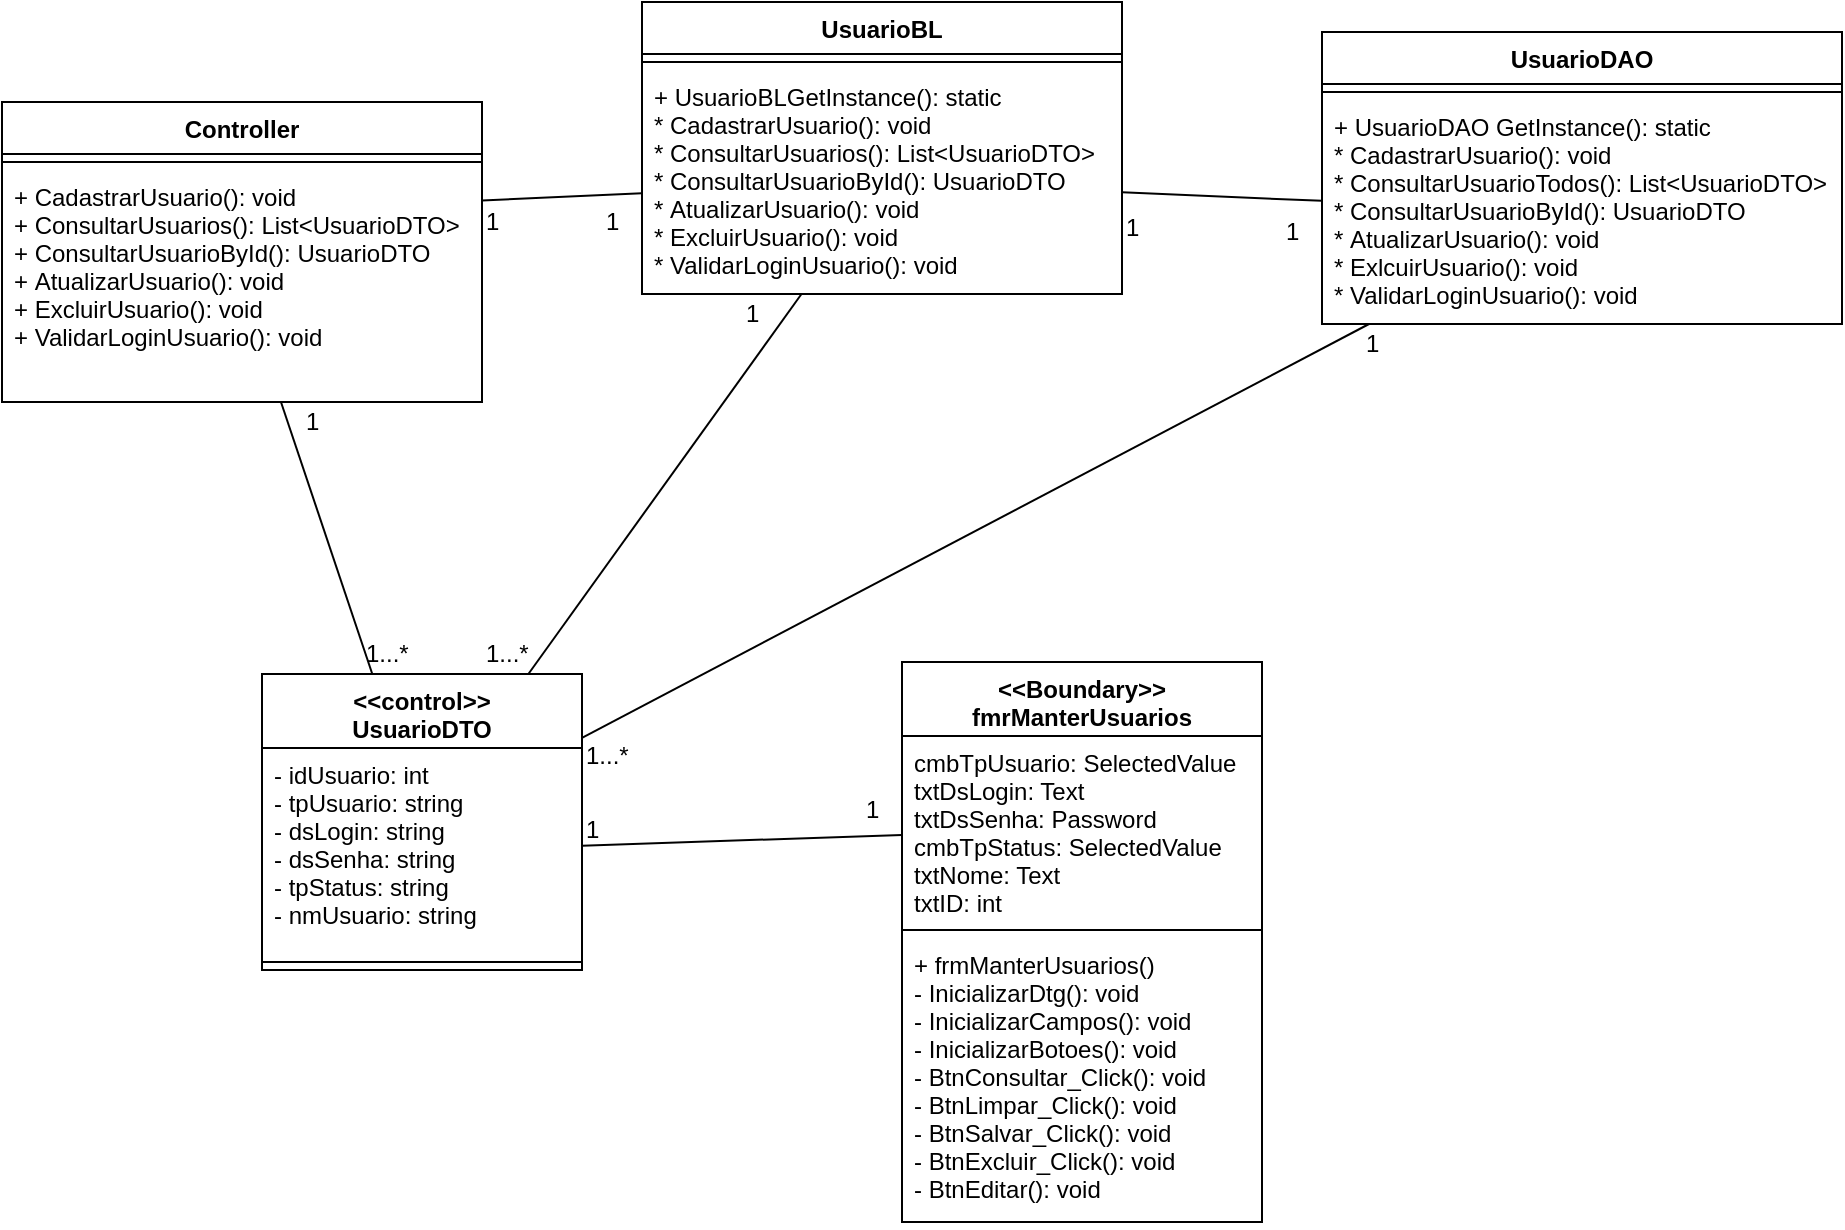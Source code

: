 <mxfile version="11.3.0" type="device" pages="1"><diagram id="AASJseJ5BkPF5lhtciRv" name="Page-1"><mxGraphModel dx="1919" dy="1663" grid="1" gridSize="10" guides="1" tooltips="1" connect="1" arrows="1" fold="1" page="1" pageScale="1" pageWidth="827" pageHeight="1169" math="0" shadow="0"><root><mxCell id="0"/><mxCell id="1" parent="0"/><mxCell id="j1PLxLBITHVdIoppubi7-3" value="&lt;&lt;Boundary&gt;&gt;&#10;fmrManterUsuarios" style="swimlane;fontStyle=1;align=center;verticalAlign=top;childLayout=stackLayout;horizontal=1;startSize=37;horizontalStack=0;resizeParent=1;resizeParentMax=0;resizeLast=0;collapsible=1;marginBottom=0;" parent="1" vertex="1"><mxGeometry x="370" y="210" width="180" height="280" as="geometry"/></mxCell><mxCell id="j1PLxLBITHVdIoppubi7-4" value="cmbTpUsuario: SelectedValue&#10;txtDsLogin: Text&#10;txtDsSenha: Password &#10;cmbTpStatus: SelectedValue&#10;txtNome: Text &#10;txtID: int" style="text;strokeColor=none;fillColor=none;align=left;verticalAlign=top;spacingLeft=4;spacingRight=4;overflow=hidden;rotatable=0;points=[[0,0.5],[1,0.5]];portConstraint=eastwest;" parent="j1PLxLBITHVdIoppubi7-3" vertex="1"><mxGeometry y="37" width="180" height="93" as="geometry"/></mxCell><mxCell id="j1PLxLBITHVdIoppubi7-5" value="" style="line;strokeWidth=1;fillColor=none;align=left;verticalAlign=middle;spacingTop=-1;spacingLeft=3;spacingRight=3;rotatable=0;labelPosition=right;points=[];portConstraint=eastwest;" parent="j1PLxLBITHVdIoppubi7-3" vertex="1"><mxGeometry y="130" width="180" height="8" as="geometry"/></mxCell><mxCell id="j1PLxLBITHVdIoppubi7-6" value="+ frmManterUsuarios()&#10;- InicializarDtg(): void&#10;- InicializarCampos(): void&#10;- InicializarBotoes(): void&#10;- BtnConsultar_Click(): void&#10;- BtnLimpar_Click(): void&#10;- BtnSalvar_Click(): void&#10;- BtnExcluir_Click(): void&#10;- BtnEditar(): void" style="text;strokeColor=none;fillColor=none;align=left;verticalAlign=top;spacingLeft=4;spacingRight=4;overflow=hidden;rotatable=0;points=[[0,0.5],[1,0.5]];portConstraint=eastwest;" parent="j1PLxLBITHVdIoppubi7-3" vertex="1"><mxGeometry y="138" width="180" height="142" as="geometry"/></mxCell><mxCell id="j1PLxLBITHVdIoppubi7-8" value="&lt;&lt;control&gt;&gt;&#10;UsuarioDTO" style="swimlane;fontStyle=1;align=center;verticalAlign=top;childLayout=stackLayout;horizontal=1;startSize=37;horizontalStack=0;resizeParent=1;resizeParentMax=0;resizeLast=0;collapsible=1;marginBottom=0;" parent="1" vertex="1"><mxGeometry x="50" y="216" width="160" height="148" as="geometry"/></mxCell><mxCell id="j1PLxLBITHVdIoppubi7-9" value="- idUsuario: int&#10;- tpUsuario: string&#10;- dsLogin: string&#10;- dsSenha: string&#10;- tpStatus: string&#10;- nmUsuario: string" style="text;strokeColor=none;fillColor=none;align=left;verticalAlign=top;spacingLeft=4;spacingRight=4;overflow=hidden;rotatable=0;points=[[0,0.5],[1,0.5]];portConstraint=eastwest;" parent="j1PLxLBITHVdIoppubi7-8" vertex="1"><mxGeometry y="37" width="160" height="103" as="geometry"/></mxCell><mxCell id="j1PLxLBITHVdIoppubi7-10" value="" style="line;strokeWidth=1;fillColor=none;align=left;verticalAlign=middle;spacingTop=-1;spacingLeft=3;spacingRight=3;rotatable=0;labelPosition=right;points=[];portConstraint=eastwest;" parent="j1PLxLBITHVdIoppubi7-8" vertex="1"><mxGeometry y="140" width="160" height="8" as="geometry"/></mxCell><mxCell id="j1PLxLBITHVdIoppubi7-12" value="Controller" style="swimlane;fontStyle=1;align=center;verticalAlign=top;childLayout=stackLayout;horizontal=1;startSize=26;horizontalStack=0;resizeParent=1;resizeParentMax=0;resizeLast=0;collapsible=1;marginBottom=0;" parent="1" vertex="1"><mxGeometry x="-80" y="-70" width="240" height="150" as="geometry"/></mxCell><mxCell id="j1PLxLBITHVdIoppubi7-14" value="" style="line;strokeWidth=1;fillColor=none;align=left;verticalAlign=middle;spacingTop=-1;spacingLeft=3;spacingRight=3;rotatable=0;labelPosition=right;points=[];portConstraint=eastwest;" parent="j1PLxLBITHVdIoppubi7-12" vertex="1"><mxGeometry y="26" width="240" height="8" as="geometry"/></mxCell><mxCell id="j1PLxLBITHVdIoppubi7-15" value="+ CadastrarUsuario(): void&#10;+ ConsultarUsuarios(): List&lt;UsuarioDTO&gt;&#10;+ ConsultarUsuarioById(): UsuarioDTO&#10;+ AtualizarUsuario(): void&#10;+ ExcluirUsuario(): void&#10;+ ValidarLoginUsuario(): void" style="text;strokeColor=none;fillColor=none;align=left;verticalAlign=top;spacingLeft=4;spacingRight=4;overflow=hidden;rotatable=0;points=[[0,0.5],[1,0.5]];portConstraint=eastwest;" parent="j1PLxLBITHVdIoppubi7-12" vertex="1"><mxGeometry y="34" width="240" height="116" as="geometry"/></mxCell><mxCell id="JR7KG_EqEsOxKLksxQKt-1" value="UsuarioBL" style="swimlane;fontStyle=1;align=center;verticalAlign=top;childLayout=stackLayout;horizontal=1;startSize=26;horizontalStack=0;resizeParent=1;resizeParentMax=0;resizeLast=0;collapsible=1;marginBottom=0;" parent="1" vertex="1"><mxGeometry x="240" y="-120" width="240" height="146" as="geometry"/></mxCell><mxCell id="JR7KG_EqEsOxKLksxQKt-3" value="" style="line;strokeWidth=1;fillColor=none;align=left;verticalAlign=middle;spacingTop=-1;spacingLeft=3;spacingRight=3;rotatable=0;labelPosition=right;points=[];portConstraint=eastwest;" parent="JR7KG_EqEsOxKLksxQKt-1" vertex="1"><mxGeometry y="26" width="240" height="8" as="geometry"/></mxCell><mxCell id="JR7KG_EqEsOxKLksxQKt-4" value="+ UsuarioBLGetInstance(): static&#10;* CadastrarUsuario(): void&#10;* ConsultarUsuarios(): List&lt;UsuarioDTO&gt;&#10;* ConsultarUsuarioById(): UsuarioDTO&#10;* AtualizarUsuario(): void&#10;* ExcluirUsuario(): void&#10;* ValidarLoginUsuario(): void&#10;" style="text;strokeColor=none;fillColor=none;align=left;verticalAlign=top;spacingLeft=4;spacingRight=4;overflow=hidden;rotatable=0;points=[[0,0.5],[1,0.5]];portConstraint=eastwest;" parent="JR7KG_EqEsOxKLksxQKt-1" vertex="1"><mxGeometry y="34" width="240" height="112" as="geometry"/></mxCell><mxCell id="JR7KG_EqEsOxKLksxQKt-7" value="UsuarioDAO" style="swimlane;fontStyle=1;align=center;verticalAlign=top;childLayout=stackLayout;horizontal=1;startSize=26;horizontalStack=0;resizeParent=1;resizeParentMax=0;resizeLast=0;collapsible=1;marginBottom=0;" parent="1" vertex="1"><mxGeometry x="580" y="-105" width="260" height="146" as="geometry"/></mxCell><mxCell id="JR7KG_EqEsOxKLksxQKt-9" value="" style="line;strokeWidth=1;fillColor=none;align=left;verticalAlign=middle;spacingTop=-1;spacingLeft=3;spacingRight=3;rotatable=0;labelPosition=right;points=[];portConstraint=eastwest;" parent="JR7KG_EqEsOxKLksxQKt-7" vertex="1"><mxGeometry y="26" width="260" height="8" as="geometry"/></mxCell><mxCell id="JR7KG_EqEsOxKLksxQKt-10" value="+ UsuarioDAO GetInstance(): static&#10;* CadastrarUsuario(): void&#10;* ConsultarUsuarioTodos(): List&lt;UsuarioDTO&gt;&#10;* ConsultarUsuarioById(): UsuarioDTO&#10;* AtualizarUsuario(): void&#10;* ExlcuirUsuario(): void&#10;* ValidarLoginUsuario(): void" style="text;strokeColor=none;fillColor=none;align=left;verticalAlign=top;spacingLeft=4;spacingRight=4;overflow=hidden;rotatable=0;points=[[0,0.5],[1,0.5]];portConstraint=eastwest;" parent="JR7KG_EqEsOxKLksxQKt-7" vertex="1"><mxGeometry y="34" width="260" height="112" as="geometry"/></mxCell><mxCell id="2piTSe34EKCKffggQVRJ-1" value="" style="endArrow=none;html=1;" parent="1" source="j1PLxLBITHVdIoppubi7-9" target="j1PLxLBITHVdIoppubi7-4" edge="1"><mxGeometry width="50" height="50" relative="1" as="geometry"><mxPoint x="10" y="450" as="sourcePoint"/><mxPoint x="90" y="440" as="targetPoint"/></mxGeometry></mxCell><mxCell id="2piTSe34EKCKffggQVRJ-2" value="" style="endArrow=none;html=1;" parent="1" source="j1PLxLBITHVdIoppubi7-8" target="j1PLxLBITHVdIoppubi7-15" edge="1"><mxGeometry width="50" height="50" relative="1" as="geometry"><mxPoint x="100" y="195.333" as="sourcePoint"/><mxPoint x="260" y="190" as="targetPoint"/></mxGeometry></mxCell><mxCell id="2piTSe34EKCKffggQVRJ-3" value="" style="endArrow=none;html=1;" parent="1" source="j1PLxLBITHVdIoppubi7-8" target="JR7KG_EqEsOxKLksxQKt-4" edge="1"><mxGeometry width="50" height="50" relative="1" as="geometry"><mxPoint x="189.908" y="231" as="sourcePoint"/><mxPoint x="160.023" y="75" as="targetPoint"/></mxGeometry></mxCell><mxCell id="2piTSe34EKCKffggQVRJ-4" value="" style="endArrow=none;html=1;" parent="1" source="j1PLxLBITHVdIoppubi7-8" target="JR7KG_EqEsOxKLksxQKt-10" edge="1"><mxGeometry width="50" height="50" relative="1" as="geometry"><mxPoint x="309.908" y="286" as="sourcePoint"/><mxPoint x="280.023" y="130" as="targetPoint"/></mxGeometry></mxCell><mxCell id="2piTSe34EKCKffggQVRJ-5" value="" style="endArrow=none;html=1;" parent="1" target="JR7KG_EqEsOxKLksxQKt-4" edge="1"><mxGeometry width="50" height="50" relative="1" as="geometry"><mxPoint x="160" y="-20.714" as="sourcePoint"/><mxPoint x="230" y="-50" as="targetPoint"/></mxGeometry></mxCell><mxCell id="2piTSe34EKCKffggQVRJ-6" value="" style="endArrow=none;html=1;" parent="1" source="JR7KG_EqEsOxKLksxQKt-4" target="JR7KG_EqEsOxKLksxQKt-10" edge="1"><mxGeometry width="50" height="50" relative="1" as="geometry"><mxPoint x="510" y="-20" as="sourcePoint"/><mxPoint x="560" y="-70" as="targetPoint"/></mxGeometry></mxCell><mxCell id="dA1YUaVqT2UgCkZIR76Y-1" value="1" style="text;html=1;resizable=0;points=[];autosize=1;align=left;verticalAlign=top;spacingTop=-4;" parent="1" vertex="1"><mxGeometry x="480" y="-17" width="20" height="20" as="geometry"/></mxCell><mxCell id="dA1YUaVqT2UgCkZIR76Y-2" value="1" style="text;html=1;resizable=0;points=[];autosize=1;align=left;verticalAlign=top;spacingTop=-4;" parent="1" vertex="1"><mxGeometry x="560" y="-15" width="20" height="20" as="geometry"/></mxCell><mxCell id="dA1YUaVqT2UgCkZIR76Y-3" value="1" style="text;html=1;resizable=0;points=[];autosize=1;align=left;verticalAlign=top;spacingTop=-4;" parent="1" vertex="1"><mxGeometry x="160" y="-20" width="20" height="20" as="geometry"/></mxCell><mxCell id="dA1YUaVqT2UgCkZIR76Y-4" value="1" style="text;html=1;resizable=0;points=[];autosize=1;align=left;verticalAlign=top;spacingTop=-4;" parent="1" vertex="1"><mxGeometry x="220" y="-20" width="20" height="20" as="geometry"/></mxCell><mxCell id="dA1YUaVqT2UgCkZIR76Y-5" value="1" style="text;html=1;resizable=0;points=[];autosize=1;align=left;verticalAlign=top;spacingTop=-4;" parent="1" vertex="1"><mxGeometry x="70" y="80" width="20" height="20" as="geometry"/></mxCell><mxCell id="dA1YUaVqT2UgCkZIR76Y-6" value="1...*" style="text;html=1;resizable=0;points=[];autosize=1;align=left;verticalAlign=top;spacingTop=-4;" parent="1" vertex="1"><mxGeometry x="100" y="196" width="40" height="20" as="geometry"/></mxCell><mxCell id="dA1YUaVqT2UgCkZIR76Y-7" value="1" style="text;html=1;resizable=0;points=[];autosize=1;align=left;verticalAlign=top;spacingTop=-4;" parent="1" vertex="1"><mxGeometry x="290" y="26" width="20" height="20" as="geometry"/></mxCell><mxCell id="dA1YUaVqT2UgCkZIR76Y-8" value="1...*" style="text;html=1;resizable=0;points=[];autosize=1;align=left;verticalAlign=top;spacingTop=-4;" parent="1" vertex="1"><mxGeometry x="160" y="196" width="40" height="20" as="geometry"/></mxCell><mxCell id="dA1YUaVqT2UgCkZIR76Y-9" value="1...*" style="text;html=1;resizable=0;points=[];autosize=1;align=left;verticalAlign=top;spacingTop=-4;" parent="1" vertex="1"><mxGeometry x="210" y="247" width="40" height="20" as="geometry"/></mxCell><mxCell id="dA1YUaVqT2UgCkZIR76Y-10" value="1" style="text;html=1;resizable=0;points=[];autosize=1;align=left;verticalAlign=top;spacingTop=-4;" parent="1" vertex="1"><mxGeometry x="600" y="41" width="20" height="20" as="geometry"/></mxCell><mxCell id="dA1YUaVqT2UgCkZIR76Y-11" value="1" style="text;html=1;resizable=0;points=[];autosize=1;align=left;verticalAlign=top;spacingTop=-4;" parent="1" vertex="1"><mxGeometry x="210" y="283.5" width="20" height="20" as="geometry"/></mxCell><mxCell id="dA1YUaVqT2UgCkZIR76Y-12" value="1" style="text;html=1;resizable=0;points=[];autosize=1;align=left;verticalAlign=top;spacingTop=-4;" parent="1" vertex="1"><mxGeometry x="350" y="273.5" width="20" height="20" as="geometry"/></mxCell></root></mxGraphModel></diagram></mxfile>
